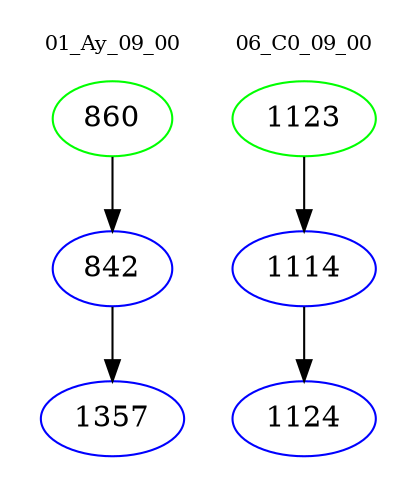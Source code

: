 digraph{
subgraph cluster_0 {
color = white
label = "01_Ay_09_00";
fontsize=10;
T0_860 [label="860", color="green"]
T0_860 -> T0_842 [color="black"]
T0_842 [label="842", color="blue"]
T0_842 -> T0_1357 [color="black"]
T0_1357 [label="1357", color="blue"]
}
subgraph cluster_1 {
color = white
label = "06_C0_09_00";
fontsize=10;
T1_1123 [label="1123", color="green"]
T1_1123 -> T1_1114 [color="black"]
T1_1114 [label="1114", color="blue"]
T1_1114 -> T1_1124 [color="black"]
T1_1124 [label="1124", color="blue"]
}
}
